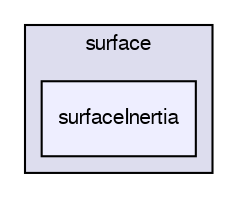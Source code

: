 digraph "applications/utilities/surface/surfaceInertia" {
  bgcolor=transparent;
  compound=true
  node [ fontsize="10", fontname="FreeSans"];
  edge [ labelfontsize="10", labelfontname="FreeSans"];
  subgraph clusterdir_f17de662d5fa06afbf0442aecb6ca0a0 {
    graph [ bgcolor="#ddddee", pencolor="black", label="surface" fontname="FreeSans", fontsize="10", URL="dir_f17de662d5fa06afbf0442aecb6ca0a0.html"]
  dir_ff653ffdf25780ed8044aeee4b53362f [shape=box, label="surfaceInertia", style="filled", fillcolor="#eeeeff", pencolor="black", URL="dir_ff653ffdf25780ed8044aeee4b53362f.html"];
  }
}
